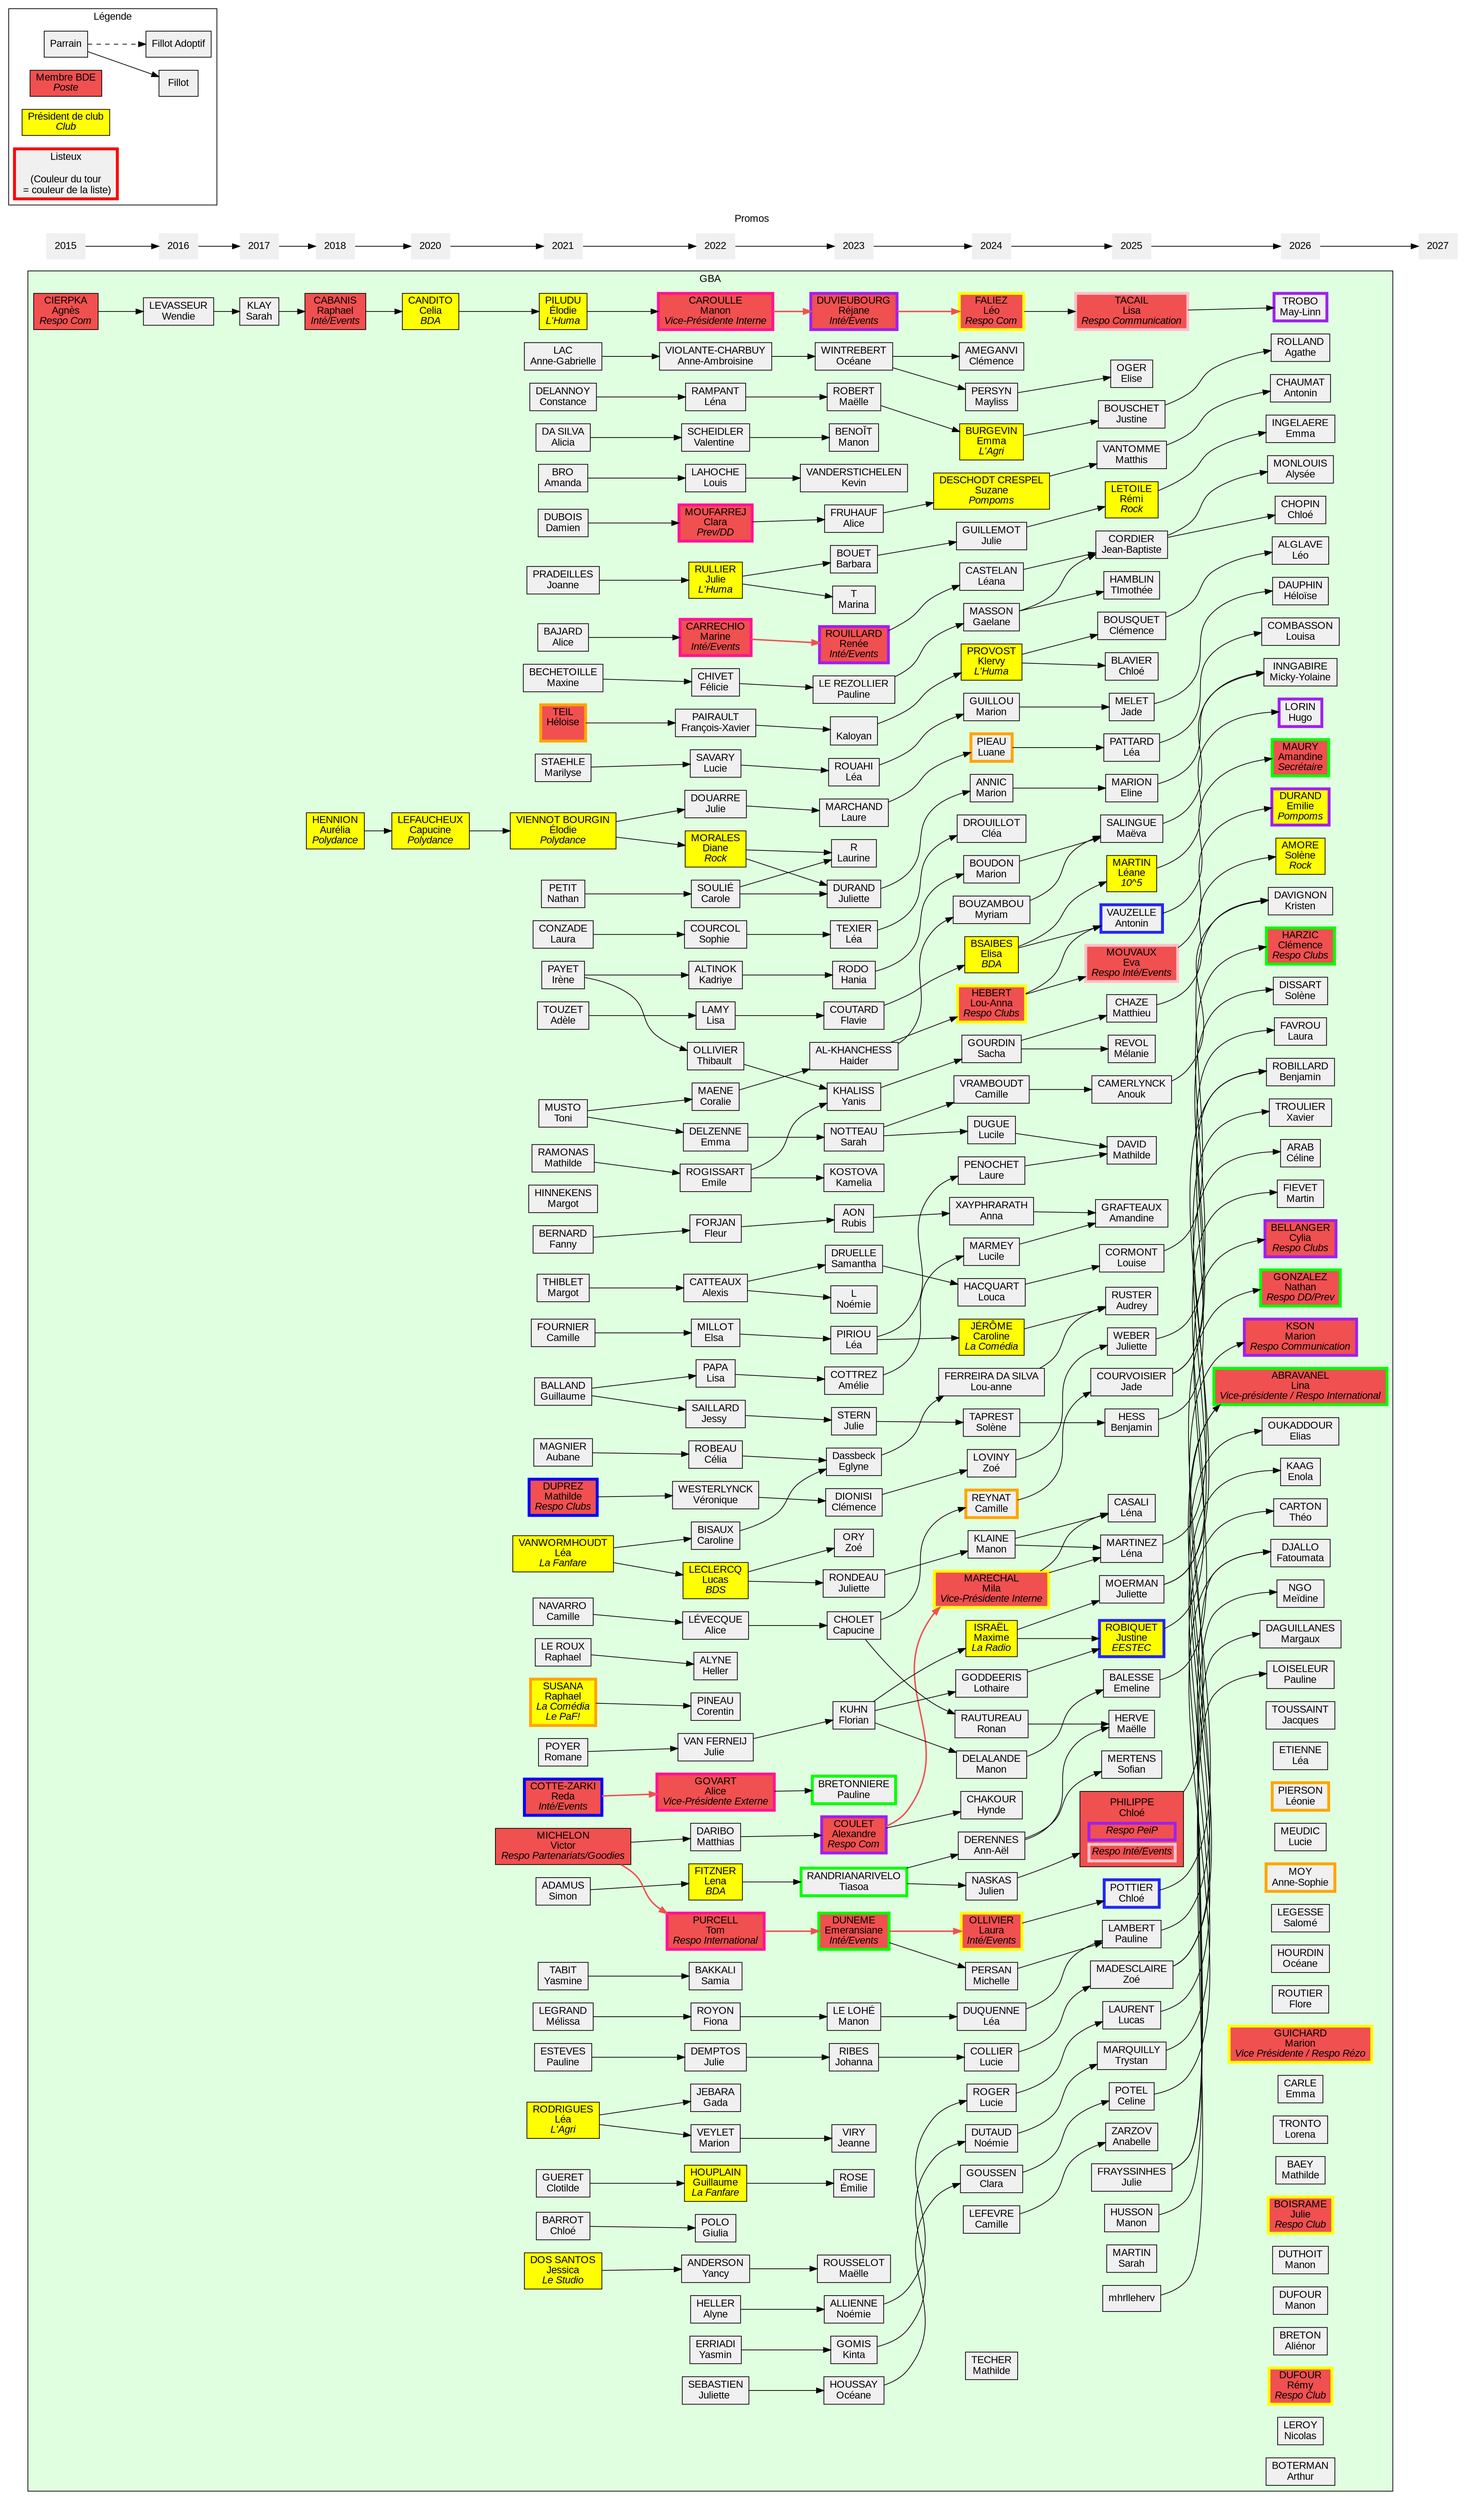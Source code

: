digraph gba {
	graph [
		charset = "UTF-8";
		style = filled;
		fontname = "Arial";
	];

	node [
		shape = box;
		style = filled;
		fillcolor = "#f0f0f0";
		fontname = "Arial";
	];

	rankdir = LR;

	subgraph cluster_promos {
		label = "Promos";
		penwidth = 0;
		color = none;
		node [shape = none];

		"2015" -> "2016" -> "2017" -> "2018" -> "2020" -> "2021" -> "2022" -> "2023" -> "2024" -> "2025" -> "2026" -> "2027";
	}
	
    	subgraph cluster_legende {
		label = "Légende";
		fillcolor = none;

		leg_parrain	[label = "Parrain"];
		leg_fillot	[label = "Fillot"];
		leg_fillotadop	[label = "Fillot Adoptif"];
		leg_BDE		[label = <Membre BDE<BR/><I>Poste</I>> fillcolor="#f05050"];
		leg_prez	[label = <Président de club<BR/><I>Club</I>> fillcolor="yellow"];
		leg_listeux	[label = "Listeux\n\n(Couleur du tour\n = couleur de la liste)" penwidth=4 color="red"];

		leg_parrain -> leg_fillot;
		leg_parrain -> leg_fillotadop [style = "dashed"];
	}
	
	subgraph cluster_GBA {
		label = "GBA";
		fillcolor = "#E0FFE0";

		{ rank = "same";
			agnescierp	[label = <CIERPKA<BR/>Agnès<BR/><I>Respo Com</I>> fillcolor="#f05050"]; 
		}

		{ rank = "same";
			wendieleva	[label = "LEVASSEUR\nWendie"];
		}
		agnescierp -> wendieleva;

		{ rank = "same";
			sarahklay	[label = "KLAY\nSarah"];
		}
		wendieleva -> sarahklay;

		{ rank = "same";
			raphaelcab	[label = <CABANIS<BR/>Raphael<BR/><I>Inté/Events</I>> fillcolor="#f05050"]; 
			aureliahe [label = <HENNION<BR/>Aurélia<BR/><I>Polydance</I>> fillcolor="yellow"];
		}
		sarahklay -> raphaelcab;

		{ rank = "same";
		capucinelefau [label=<LEFAUCHEUX<BR/>Capucine<BR/><I>Polydance</I>> fillcolor="yellow"];
			celiacan	[label=<CANDITO<BR/>Celia<BR/><I>BDA</I>> fillcolor="yellow"];
		}
		raphaelcab -> celiacan;
		aureliahe -> capucinelefau;

		{ rank = "same";
			adeletouz	[label = "TOUZET\nAdèle"];
			alicebaj	[label = "BAJARD\nAlice"];
			aliciadasil	[label = "DA SILVA\nAlicia"];
			amandabro	[label = "BRO\nAmanda"];
			annegabriellela	[label = "LAC\nAnne-Gabrielle"];
			aubanemag	[label = "MAGNIER\nAubane"];
			camillefourn	[label = "FOURNIER\nCamille"];
			camillenava	[label = "NAVARRO\nCamille"];
			constancedelann	[label = "DELANNOY\nConstance"];
			damiendub	[label = "DUBOIS\nDamien"];
			elodievienn	[label = <VIENNOT BOURGIN<BR/>Élodie<BR/><I>Polydance</I>> fillcolor="yellow"];
			elodipilu	[label = <PILUDU<BR/>Élodie<BR/><I>L'Huma</I>> fillcolor="yellow"];
			fannybern	[label = "BERNARD\nFanny"];
			guillaumeball	[label = "BALLAND\nGuillaume"];
			heloiseteil	[label = <TEIL<BR/>Héloise<BR/><I> </I>> fillcolor="#f05050" penwidth=4 color="orange"];
			irenepaye	[label = "PAYET\nIrène"];
			joannepradei	[label = "PRADEILLES\nJoanne"];
			lauraconz	[label = "CONZADE\nLaura"];
			margothinn	[label = "HINNEKENS\nMargot"];
			margotthib	[label = "THIBLET\nMargot"];
			marilysestaeh	[label = "STAEHLE\nMarilyse"];
			mathildeduprez	[label = <DUPREZ<BR/>Mathilde<BR/><I>Respo Clubs</I>> fillcolor="#f05050" penwidth=4 color="blue"];
			mathilderamon	[label = "RAMONAS\nMathilde"];
			maxinebechet	[label = "BECHETOILLE\nMaxine"];
			melissalegr	[label = "LEGRAND\nMélissa"];
			nathanpeti	[label = "PETIT\nNathan"];
			paulineeste	[label = "ESTEVES\nPauline"];
			raphaellerou	[label = "LE ROUX\nRaphael"];
			raphaelsusa	[label = <SUSANA<BR/>Raphael<BR/><I>La Comédia<BR/>Le PaF!</I>> fillcolor="yellow" penwidth=4 color="orange"];
			redacotte	[label = <COTTE-ZARKI<BR/>Reda<BR/><I>Inté/Events</I>> fillcolor="#f05050" penwidth=4 color="blue"];
			romanepoy	[label = "POYER\nRomane"];
			simonadam	[label = "ADAMUS\nSimon"];
			tonimusto	[label = "MUSTO\nToni"];
			yasminetabi	[label = "TABIT\nYasmine"];
			leavanwo	[label = <VANWORMHOUDT<BR/>Léa<BR/><I>La Fanfare</I>> fillcolor="yellow"];
			victormich	[label = <MICHELON<BR/>Victor<BR/><I>Respo Partenariats/Goodies</I>> fillcolor="#f05050"];
			learodrigu	[label = <RODRIGUES<BR/>Léa<BR/><I>L'Agri</I>> fillcolor="yellow"];
			clotildeguer	[label = "GUERET\nClotilde"];
			chloebarr	[label = "BARROT\nChloé"];
			jessicadoss	[label = <DOS SANTOS<BR/>Jessica<BR/><I>Le Studio</I>> fillcolor="yellow"];
		}
		celiacan -> elodipilu;
		capucinelefau -> elodievienn;

		{ rank = "same";
			alexiscatt	[label = "CATTEAUX\nAlexis"];
			alicegova	[label = <GOVART<BR/>Alice<BR/><I>Vice-Présidente Externe</I>> fillcolor="#f05050" penwidth=4 color="deeppink"];
			aliceleve	[label = "LÉVECQUE\nAlice"];
			alynehell	[label = "HELLER\nAlyne"];
			anneambroisinevi[label = "VIOLANTE-CHARBUY\nAnne-Ambroisine"];
			carolesoul	[label = "SOULIÉ\nCarole"];
			carolinebisa	[label = "BISAUX\nCaroline"];
			celiarob	[label = "ROBEAU\nCélia"];
			claramouf	[label = <MOUFARREJ<BR/>Clara<BR/><I>Prev/DD</I>> fillcolor="#f05050" penwidth=4 color="deeppink"]; 
			coraliemaen	[label = "MAENE\nCoralie"];
			corentinpine	[label = "PINEAU\nCorentin"];
			dianemorale	[label = <MORALES<BR/>Diane<BR/><I>Rock</I>> fillcolor="yellow"];
			elsamill	[label = "MILLOT\nElsa "];
			emilerogi	[label = "ROGISSART\nEmile "];
			emmadelz	[label = "DELZENNE\nEmma"];
			feliciechi	[label = "CHIVET\nFélicie "];
			fionaro		[label = "ROYON\nFiona"];
			fleurforj	[label = "FORJAN\nFleur"];
			fxpairau	[label = "PAIRAULT\nFrançois-Xavier"];
			guillaumehoup	[label = <HOUPLAIN<BR/>Guillaume<BR/><I>La Fanfare</I>> fillcolor="yellow"];
			jessysaill	[label = "SAILLARD\nJessy "];
			juliedem	[label = "DEMPTOS\nJulie "];
			juliedou	[label = "DOUARRE\nJulie"];
			julierull	[label = <RULLIER<BR/>Julie<BR/><I>L'Huma</I>> fillcolor="yellow"];
			julietteseb	[label = "SEBASTIEN\nJuliette "];
			julievanfer	[label = "VAN FERNEIJ\nJulie "];
			kadriyealti	[label = "ALTINOK\nKadriye"];
			lenafitz	[label = <FITZNER<BR/>Lena<BR/><I>BDA</I>> fillcolor="yellow"];
			lenarampa	[label = "RAMPANT\nLéna"];
			lisalam		[label = "LAMY\nLisa"];
			lisapapa	[label = "PAPA\nLisa"];
			louislaho	[label = "LAHOCHE\nLouis"];
			lucaslecl	[label = <LECLERCQ<BR/>Lucas<BR/><I>BDS</I>> fillcolor="yellow"];
			luciesava	[label = "SAVARY\nLucie"];
			manoncar	[label = <CAROULLE<BR/>Manon<BR/><I>Vice-Présidente Interne</I>> fillcolor="#f05050" penwidth=4 color="deeppink"];
			marinecarr	[label = <CARRECHIO<BR/>Marine<BR/><I>Inté/Events</I>> fillcolor="#f05050" penwidth=4 color="deeppink"];
			marionvey	[label = "VEYLET\nMarion "];
			matthiasdarib	[label = "DARIBO\nMatthias"];
			sophiecourc	[label = "COURCOL\nSophie "];
			thibaultolli	[label = "OLLIVIER\nThibault "];
			tompurcell	[label = <PURCELL<BR/>Tom<BR/><I>Respo International</I>> fillcolor="#f05050" penwidth=4 color="deeppink"]; 
			valentineschei	[label = "SCHEIDLER\nValentine "];
			veroniquewest	[label = "WESTERLYNCK\nVéronique"];
			yancyand	[label = "ANDERSON\nYancy"];
			yasminerri	[label = "ERRIADI\nYasmin"];
			guiliapolo	[label = "POLO\nGiulia"];
			helleraly	[label = "ALYNE\nHeller"];
			samiabakk	[label = "BAKKALI\nSamia"];
			ghadajebara	[label = "JEBARA\nGada"];
		}
		simonadam -> lenafitz;
		alicebaj -> marinecarr;
		guillaumeball -> lisapapa;
		guillaumeball -> jessysaill;
		chloebarr -> guiliapolo;
		maxinebechet -> feliciechi;
		fannybern -> fleurforj;
		amandabro -> louislaho;
		lauraconz -> sophiecourc;
		redacotte -> alicegova [penwidth=2 color="#f05050"];
		aliciadasil -> valentineschei;
		constancedelann -> lenarampa;
		jessicadoss -> yancyand;
		damiendub -> claramouf;
		mathildeduprez -> veroniquewest;
		paulineeste -> juliedem;
		camillefourn -> elsamill;
		clotildeguer -> guillaumehoup;
		annegabriellela -> anneambroisinevi;
		raphaellerou -> helleraly;
		elodipilu -> manoncar;
		victormich -> tompurcell [penwidth=2 color = "#f05050"];
		victormich -> matthiasdarib;
		melissalegr -> fionaro;
		aubanemag -> celiarob;
		tonimusto -> coraliemaen;
		tonimusto -> emmadelz;
		camillenava -> aliceleve;
		nathanpeti -> carolesoul;
		romanepoy -> julievanfer;
		joannepradei -> julierull;
		mathilderamon -> emilerogi;
		learodrigu -> marionvey;
		learodrigu -> ghadajebara;
		irenepaye -> thibaultolli;
		irenepaye -> kadriyealti;
		marilysestaeh -> luciesava;
		raphaelsusa -> corentinpine;
		yasminetabi -> samiabakk;
		heloiseteil -> fxpairau;
		margotthib -> alexiscatt;
		adeletouz -> lisalam;
		leavanwo -> lucaslecl;
		leavanwo -> carolinebisa;
		elodievienn -> juliedou;
		elodievienn -> dianemorale;

		{ rank = "same";
			alexandrecoul	[label = <COULET<BR/>Alexandre<BR/><I>Respo Com</I>> fillcolor="#f05050" penwidth=4 color="purple"];
			alicefruh	[label = "FRUHAUF\nAlice"];
			ameliecott	[label = "COTTREZ\nAmélie"];
			barbara		[label = "BOUET\nBarbara"];
			capucinechol	[label = "CHOLET\nCapucine"];
			clemencedion	[label = "DIONISI\nClémence"];
			eglyne		[label = "Dassbeck\nEglyne"];
			emeransianedun	[label = <DUNEME<BR/>Emeransiane<BR/><I>Inté/Events</I>> fillcolor="#f05050" penwidth=4 color="green"];
			emilieros	[label = "ROSE\nÉmilie"];
			flaviecout	[label = "COUTARD\nFlavie"];
			floriankuhn	[label = "KUHN\nFlorian"];
			haider		[label = "AL-KHANCHESS\nHaider"];
			hania		[label = "RODO\nHania"];
			jeannevir	[label = "VIRY\nJeanne"];
			johannaribes	[label = "RIBES\nJohanna"];
			juliestern	[label = "STERN\nJulie"];
			juliettedur	[label = "DURAND\nJuliette"];
			julietterond	[label = "RONDEAU\nJuliette"];
			kaloyan		[label = "\nKaloyan"];
			kevinvander	[label = "VANDERSTICHELEN\nKevin"];
			kinta		[label = "GOMIS\nKinta"];
			lauremarch	[label = "MARCHAND\nLaure"];
			lauriner	[label = "R\nLaurine"];
			leapiri		[label = "PIRIOU\nLéa"];
			learouah	[label = "ROUAHI\nLéa"];
			leatex		[label = "TEXIER\nLéa"];
			maellerouss	[label = "ROUSSELOT\nMaëlle"];
			maellerobert	[label = "ROBERT\nMaëlle"];
			manonlelo	[label = "LE LOHÉ\nManon"];
			manonben	[label = "BENOǏT\nManon"];
			noemieall	[label = "ALLIENNE\nNoémie"];
			noemiel		[label = "L\nNoémie"];
			oceanehouss	[label = "HOUSSAY\nOcéane"];
			oceanewintr	[label = "WINTREBERT\nOcéane"];
			paulinebret	[label = "BRETONNIERE\nPauline" penwidth=4 color="green"];
			paulinelerezo	[label = "LE REZOLLIER\nPauline"];
			rejaneduv	[label = <DUVIEUBOURG<BR/>Réjane<BR/><I>Inté/Events</I>> fillcolor="#f05050" penwidth=4 color="purple"];
			reneerou	[label = <ROUILLARD<BR/>Renée<BR/><I>Inté/Events</I>> fillcolor="#f05050" penwidth=4 color="purple"];
			rubis		[label = "AON\nRubis"];
			samantha	[label = "DRUELLE\nSamantha"];
			sarahnot	[label = "NOTTEAU\nSarah"];
			tiasoa		[label = "RANDRIANARIVELO\nTiasoa" penwidth=4 color="green"];
			yaniskha	[label = "KHALISS\nYanis"];
			kameliakost	[label = "KOSTOVA\nKamelia"];
			marinat		[label = "T\nMarina"];
			zoeory		[label = "ORY\nZoé"];
		}
		claramouf -> alicefruh;
		luciesava -> learouah;
		manoncar -> rejaneduv [penwidth=2 color = "#f05050"];
		tompurcell -> emeransianedun [penwidth=2 color = "#f05050"];
		kadriyealti -> hania;
		yancyand -> maellerouss;
		carolinebisa -> eglyne;
		marinecarr -> reneerou [penwidth=2 color = "#f05050"];
		alexiscatt -> noemiel;
		alexiscatt -> samantha;
		feliciechi -> paulinelerezo;
		sophiecourc -> leatex;
		matthiasdarib -> alexandrecoul;
		emmadelz -> sarahnot;
		juliedem -> johannaribes;
		juliedou -> lauremarch;
		yasminerri -> kinta;
		lenafitz -> tiasoa;
		fleurforj -> rubis;
		alicegova -> paulinebret;
		alynehell -> noemieall;
		guillaumehoup -> emilieros;
		louislaho -> kevinvander;
		lisalam -> flaviecout;
		lucaslecl -> julietterond;
		lucaslecl -> zoeory;
		aliceleve -> capucinechol;
		coraliemaen -> haider;
		elsamill -> leapiri;
		dianemorale -> juliettedur;
		dianemorale -> lauriner;
		thibaultolli -> yaniskha;
		fxpairau -> kaloyan;
		lisapapa -> ameliecott;
		lenarampa -> maellerobert;
		celiarob -> eglyne;
		emilerogi -> kameliakost;
		emilerogi -> yaniskha;
		fionaro -> manonlelo;
		julierull -> barbara;
		julierull -> marinat;
		jessysaill -> juliestern;
		valentineschei -> manonben;
		julietteseb -> oceanehouss;
		carolesoul -> juliettedur;
		carolesoul -> lauriner;
		julievanfer -> floriankuhn;
		marionvey -> jeannevir;
		anneambroisinevi -> oceanewintr;
		veroniquewest -> clemencedion;
		
		{ rank = "same";
			annaelderen	[label = "DERENNES\nAnn-Aël"];
			annaxay		[label = "XAYPHRARATH\nAnna"];
			camillerey	[label = "REYNAT\nCamille" penwidth=4 color="orange"];
			camillevram	[label = "VRAMBOUDT\nCamille"];
			camillelef	[label = "LEFEVRE\nCamille"];
			carolinejero	[label = <JÉRÔME<BR/>Caroline<BR/><I>La Comédia</I>> fillcolor="yellow"];
			claragouss	[label = "GOUSSEN\nClara"];
			cleadrou	[label = "DROUILLOT\nCléa"];
			clemenceameg	[label = "AMEGANVI\nClémence"];
			elisabsaibes	[label = <BSAIBES<BR/>Elisa<BR/><I>BDA</I>> fillcolor="yellow"];
			emmaburgevin	[label = <BURGEVIN<BR/>Emma<BR/><I>L'Agri</I>> fillcolor="yellow"];
			gaelanemass	[label = "MASSON\nGaelane"];
			hyndechak	[label = "CHAKOUR\nHynde"];
			julieguille	[label = "GUILLEMOT\nJulie"];
			juliennask	[label = "NASKAS\nJulien"];
			klervyprov	[label = <PROVOST<BR/>Klervy<BR/><I>L'Huma</I>> fillcolor="yellow"];
			lauraollivier	[label = <OLLIVIER<BR/>Laura<BR/><I>Inté/Events</I>> fillcolor="#f05050" penwidth=4 color="yellow"];
			laurepeno	[label = "PENOCHET\nLaure"];
			leaduquen	[label = "DUQUENNE\nLéa"];
			leanacast	[label = "CASTELAN\nLéana"];
			leofalie	[label = <FALIEZ<BR/>Léo<BR/><I>Respo Com</I>> fillcolor="#f05050" penwidth=4 color="yellow"];
			lothairegod	[label = "GODDEERIS\nLothaire"];
			louannaheb	[label = <HEBERT<BR/>Lou-Anna<BR/><I>Respo Clubs</I>> fillcolor="#f05050" penwidth=4 color="yellow"];
			louanneferrei	[label = "FERREIRA DA SILVA\nLou-anne"];
			loucahac	[label = "HACQUART\nLouca"];
			luanepieau	[label = "PIEAU\nLuane" penwidth=4 color="orange"];
			luciecollier	[label = "COLLIER\nLucie"];
			luciledugue [label = "DUGUE\nLucile"];
			lucierog	[label = "ROGER\nLucie"];
			lucilemarm	[label = "MARMEY\nLucile"];
			manondelala	[label = "DELALANDE\nManon"];
			manonklaine	[label = "KLAINE\nManon"];
			marionannic	[label = "ANNIC\nMarion"];
			marionboudon	[label = "BOUDON\nMarion"];
			marionguill	[label = "GUILLOU\nMarion"];
			mathildetech [label = "TECHER\nMathilde"];
			maximeisr	[label = <ISRAËL<BR/>Maxime<BR/><I>La Radio</I>> fillcolor="yellow"];
			maylisspers	[label = "PERSYN\nMayliss"];
			michellepers	[label = "PERSAN\nMichelle"];
			milamarech	[label = <MARECHAL<BR/>Mila<BR/><I>Vice-Présidente Interne</I>> fillcolor="#f05050" penwidth=4 color="yellow"];
			myriambouzamb	[label = "BOUZAMBOU\nMyriam"];
			noemiedutau	[label = "DUTAUD\nNoémie"];
			ronanrautu	[label = "RAUTUREAU\nRonan"];
			sachagourd	[label = "GOURDIN\nSacha"];
			solenetapr	[label = "TAPREST\nSolène"];
			suzanedesc	[label = <DESCHODT CRESPEL<BR/>Suzane<BR/><I>Pompoms</I>> fillcolor="yellow"];
			zoelovi		[label = "LOVINY\nZoé"];
		}
		alexandrecoul -> hyndechak;
		alexandrecoul -> milamarech [penwidth=2 color = "#f05050"];
		alicefruh -> suzanedesc;
		ameliecott -> lucilemarm;
		barbara -> julieguille;
		capucinechol -> camillerey;
		capucinechol -> ronanrautu;
		clemencedion -> zoelovi;
		eglyne -> louanneferrei;
		emeransianedun -> lauraollivier [penwidth=2 color = "#f05050"];
		emeransianedun -> michellepers;
		flaviecout -> elisabsaibes;
		floriankuhn -> lothairegod;
		floriankuhn -> manondelala;
		haider -> louannaheb;
		haider -> myriambouzamb;
		hania -> marionboudon;
		johannaribes -> luciecollier;
		juliestern -> solenetapr;
		juliettedur -> marionannic;
		julietterond -> manonklaine;
		kaloyan -> klervyprov;
		kinta -> noemiedutau;
		lauremarch -> luanepieau;
		leapiri -> carolinejero;
		leapiri -> laurepeno;
		learouah -> marionguill;
		leatex -> cleadrou;
		maellerobert -> emmaburgevin;
		manonlelo -> leaduquen;
		noemieall -> lucierog;
		oceanehouss -> claragouss;
		oceanewintr -> maylisspers;
		oceanewintr -> clemenceameg;
		paulinelerezo -> gaelanemass;
		rejaneduv -> leofalie [penwidth=2 color = "#f05050"];
		reneerou -> leanacast;
		rubis -> annaxay;
		samantha -> loucahac;
		sarahnot -> camillevram;
		sarahnot -> luciledugue;
		tiasoa -> annaelderen;
		tiasoa -> juliennask;
		floriankuhn -> maximeisr;
		yaniskha -> sachagourd;
	{ rank = "same";
			amandinegraf	[label = "GRAFTEAUX\nAmandine"];
			anabelleza		[label = "ZARZOV\nAnabelle"];
			anoukcam	[label = "CAMERLYNCK\nAnouk"];
			antoninvau		[label = "VAUZELLE\nAntonin" penwidth=4 color="#2128f5"];
			audreyrust	[label = "RUSTER\nAudrey"];
			benjaminh		[label = "HESS\nBenjamin"];
			celinepotel	[label = "POTEL\nCeline"];
			chloeblav		[label = "BLAVIER\nChloé"];
			chloephil	[label = <<table border="0">
							<tr><td border="0">PHILIPPE<BR/>Chloé</td></tr>
							<tr><td border="4" color="purple"><I>Respo PeiP</I></td></tr>
							<tr><td border="4" color="pink"><I>Respo Inté/Events</I></td></tr>
						</table>> fillcolor="#f05050"];
			chloepot		[label = "POTTIER\nChloé" penwidth=4 color="#2128f5"];
			clemencebou	[label = "BOUSQUET\nClémence"];
			elinemarion		[label = "MARION\nEline"];
			eliseoger	[label = "OGER\nElise"];
			emelinebal		[label = "BALESSE\nEmeline"];
			evamout	[label = <MOUVAUX<BR/>Eva<BR/><I>Respo Inté/Events</I>> fillcolor="#f05050" penwidth=4 color="pink"];
			jadecour		[label = "COURVOISIER\nJade"];
			jademelet	[label = "MELET\nJade"];
			jeanbaptiste		[label = "CORDIER\nJean-Baptiste"];
			juliefray	[label = "FRAYSSINHES\nJulie"];
			juliettemoe		[label = "MOERMAN\nJuliette"];
			julietteweb [label = "WEBER\nJuliette"];
			justinebous	[label = "BOUSCHET\nJustine"];
			justinerobi		[label = <ROBIQUET<BR/>Justine<BR/><I>EESTEC</I>> fillcolor="yellow" penwidth=4 color="#2128f5"];
			leapatta	[label = "PATTARD\nLéa"];
			leanemar		[label = <MARTIN<BR/>Léane<BR/><I>10^5</I>> fillcolor="yellow"];
			lenacas	[label = "CASALI\nLéna"];
			lenamar		[label = "MARTINEZ\nLéna"];
			lisatac	[label = <TACAIL<BR/>Lisa<BR/><I>Respo Communication</I>> fillcolor="#f05050" penwidth=4 color="pink"];
			louisecorm		[label = "CORMONT\nLouise"];
			lucaslaur	[label = "LAURENT\nLucas"];
			maelleherv		[label = "HERVE\nMaëlle"];
			maevasal	[label = "SALINGUE\nMaëva"];
			manonhuss		[label = "HUSSON\nManon"];
			mathildedav	[label = "DAVID\nMathilde"];
			matthieucha		[label = "CHAZE\nMatthieu"];
			matthisvan	[label = "VANTOMME\nMatthis"];
			melanierev		[label = "REVOL\nMélanie"];
			paulinelam	[label = "LAMBERT\nPauline"];
			remiletoil		[label = <LETOILE<BR/>Rémi<BR/><I>Rock</I>> fillcolor="yellow"];
			sarahmart	[label = "MARTIN\nSarah"];
			sofianmert		[label = "MERTENS\nSofian"];
			timotheeha	[label = "HAMBLIN\nTImothée"];
			trystanmar		[label = "MARQUILLY\nTrystan"];
			zoemadesc	[label = "MADESCLAIRE\nZoé"];
    }
    annaelderen -> sofianmert;
    annaxay -> amandinegraf;
    camillelef -> anabelleza;
    camillevram -> anoukcam;
    camillerey -> jadecour;
    annaelderen -> maelleherv;
    carolinejero -> audreyrust;
    claragouss -> celinepotel;
    elisabsaibes -> antoninvau;
    elisabsaibes -> leanemar;
    emmaburgevin -> justinebous;
    gaelanemass-> timotheeha;
    gaelanemass -> jeanbaptiste;
    julieguille -> remiletoil;
    juliennask -> chloephil;
    klervyprov -> chloeblav;
    klervyprov -> clemencebou;
    lauraollivier -> chloepot;
    laurepeno -> mathildedav;
    leaduquen -> paulinelam;
    leanacast -> jeanbaptiste;
    leofalie -> lisatac;
    lothairegod -> justinerobi;
    louannaheb -> antoninvau;
    louannaheb -> evamout;
    louanneferrei -> audreyrust;
    loucahac -> louisecorm;
    luanepieau -> leapatta;
    luciecollier -> zoemadesc;
    lucierog -> lucaslaur;
    luciledugue -> mathildedav;
    lucilemarm -> amandinegraf;
    manondelala -> emelinebal;
    manonklaine -> lenacas;
    manonklaine->lenamar;
    marionannic -> elinemarion;
    marionboudon -> maevasal;
    marionguill -> jademelet;
    maximeisr -> juliettemoe;
    maximeisr -> justinerobi;
    maylisspers -> eliseoger;
    michellepers -> paulinelam;
    milamarech -> lenacas;
    milamarech -> lenamar;
    myriambouzamb -> maevasal;
    noemiedutau -> trystanmar;
    ronanrautu -> maelleherv;
    sachagourd -> matthieucha;
    sachagourd -> melanierev;
    solenetapr -> benjaminh;
    suzanedesc -> matthisvan;
    zoelovi -> julietteweb;
    
    { rank="same";
		xtroulier	[label = "TROULIER\nXavier"];
		mkson		[label = <KSON<BR/>Marion<BR/><I>Respo Communication</I>> fillcolor="#f05050" penwidth=4 color="purple"];
		ploiseleur	[label = "LOISELEUR\nPauline"];
		mfievet		[label = "FIEVET\nMartin"];
		tcarton		[label = "CARTON\nThéo"];
		amaury		[label = <MAURY<BR/>Amandine<BR/><I>Secrétaire</I>> fillcolor="#f05050" penwidth=4 color="green"];
		ekaag		[label = "KAAG\nEnola"];
		ngonzalez	[label = <GONZALEZ<BR/>Nathan<BR/><I>Respo DD/Prev</I>> fillcolor="#f05050" penwidth=4 color="green"];
		mtrobo		[label = "TROBO\nMay-Linn" penwidth=4 color="purple"];
		edurand		[label = <DURAND<BR/>Emilie<BR/><I>Pompoms</I>> penwidth=4 color="purple" fillcolor="yellow"];
		cbellanger	[label = <BELLANGER<BR/>Cylia<BR/><I>Respo Clubs</I>> fillcolor="#f05050" penwidth=4 color="purple"];
		hlorin		[label = "LORIN\nHugo" penwidth=4 color="purple"];
		charzic		[label = <HARZIC<BR/>Clémence<BR/><I>Respo Clubs</I>> fillcolor="#f05050" penwidth=4 color="green"];
		labravanel	[label = <ABRAVANEL<BR/>Lina<BR/><I>Vice-présidente / Respo International</I>> fillcolor="#f05050" penwidth=4 color="green"];
		eoukaddour	[label = "OUKADDOUR\nElias"];
		hdauphin	[label = "DAUPHIN\nHéloïse"];
		lcombasson	[label = "COMBASSON\nLouisa"];
		eingelaere	[label = "INGELAERE\nEmma"];
		mdaguillanes[label = "DAGUILLANES\nMargaux"];
		kdavignon	[label = "DAVIGNON\nKristen"];
		arolland	[label = "ROLLAND\nAgathe"];
		brobillard	[label = "ROBILLARD\nBenjamin"];
		carab		[label = "ARAB\nCéline"];
		fdjallo		[label = "DJALLO\nFatoumata"];
		mngo		[label = "NGO\nMeïdine"];
		sdissart	[label = "DISSART\nSolène"];
		lfavrou		[label = "FAVROU\nLaura"];
		mingabire	[label = "INNGABIRE\nMicky-Yolaine"];
		samore		[label = <AMORE<BR/>Solène<BR/><I>Rock</I>> fillcolor="yellow"];
		achaumat	[label = "CHAUMAT\nAntonin"];
		amonlouis	[label = "MONLOUIS\nAlysée"];
		cchopin		[label = "CHOPIN\nChloé"];
		lalglave	[label = "ALGLAVE\nLéo"];
	}
	lenamar 	-> xtroulier;
	chloepot 	-> mkson;
	mhrlleherv	-> ploiseleur;
	justinerobi -> mfievet;
	trystanmar	-> tcarton;
	antoninvau 	-> amaury;
	lucaslaur 	-> ekaag;
	chloephil	-> ngonzalez;
	lisatac		-> mtrobo;
	evamout		-> edurand;
	emelinebal	-> cbellanger;
	leanemar	-> hlorin;
	julietteweb	-> charzic;
	paulinelam	-> labravanel;
	zoemadesc	-> labravanel;
	zoemadesc	-> eoukaddour;
	jademelet	-> hdauphin;
	leapatta	-> lcombasson;
	remiletoil	-> eingelaere;
	manonhuss	-> mdaguillanes;
	anoukcam	-> kdavignon;
	louisecorm	-> kdavignon;
	justinebous	-> arolland;
	benjaminh	-> brobillard;
	juliettemoe	-> brobillard;
	juliettemoe	-> carab;
	celinepotel	-> fdjallo;
	juliefray	-> fdjallo;
	juliefray	-> mngo;
	jadecour	-> sdissart;
	jadecour	-> lfavrou;
	elinemarion	-> mingabire;
	maevasal	-> mingabire;
	matthieucha	-> samore;
	matthisvan	-> achaumat;
	jeanbaptiste-> amonlouis;
	jeanbaptiste-> cchopin;
	clemencebou	-> lalglave;

	{rank = "same";
				ploiseleur  	[label = "LOISELEUR\nPauline"];
				jtoussaint		[label = "TOUSSAINT\nJacques"];
				letienne		[label = "ETIENNE\nLéa"];
				lpierson		[label = "PIERSON\nLéonie" penwidth=4 color="orange"];
				lmeudic			[label = "MEUDIC\nLucie"];
				amoy			[label = "MOY\nAnne-Sophie" penwidth=4 color="orange"];
				slegesse		[label = "LEGESSE\nSalomé"];
				ohourdin		[label = "HOURDIN\nOcéane"];
				froutier		[label = "ROUTIER\nFlore"];
				mguichard		[label = <GUICHARD<BR/>Marion<BR/><I>Vice Présidente / Respo Rézo</I>> fillcolor="#f05050" penwidth=4 color="yellow"];
				ecarle			[label = "CARLE\nEmma"];
				ltronto			[label = "TRONTO\nLorena"];
				mbaey			[label = "BAEY\nMathilde"];
				jboisrame		[label = <BOISRAME<BR/>Julie<BR/><I>Respo Club</I>> fillcolor="#f05050" penwidth=4 color="yellow"];
				mduthoit		[label = "DUTHOIT\nManon"];
				mdufour			[label = "DUFOUR\nManon"];
				abreton			[label = "BRETON\nAliénor"];
				rdufour			[label = <DUFOUR<BR/>Rémy<BR/><I>Respo Club</I>> fillcolor="#f05050" penwidth=4 color="yellow"];
				nleroy			[label = "LEROY\nNicolas"];
				aboterman		[label = "BOTERMAN\nArthur"];
				}

    }
	endnode [style=invis];

    mtrobo -> endnode [style = invis];
	"2026" -> endnode [style=invis];
}
